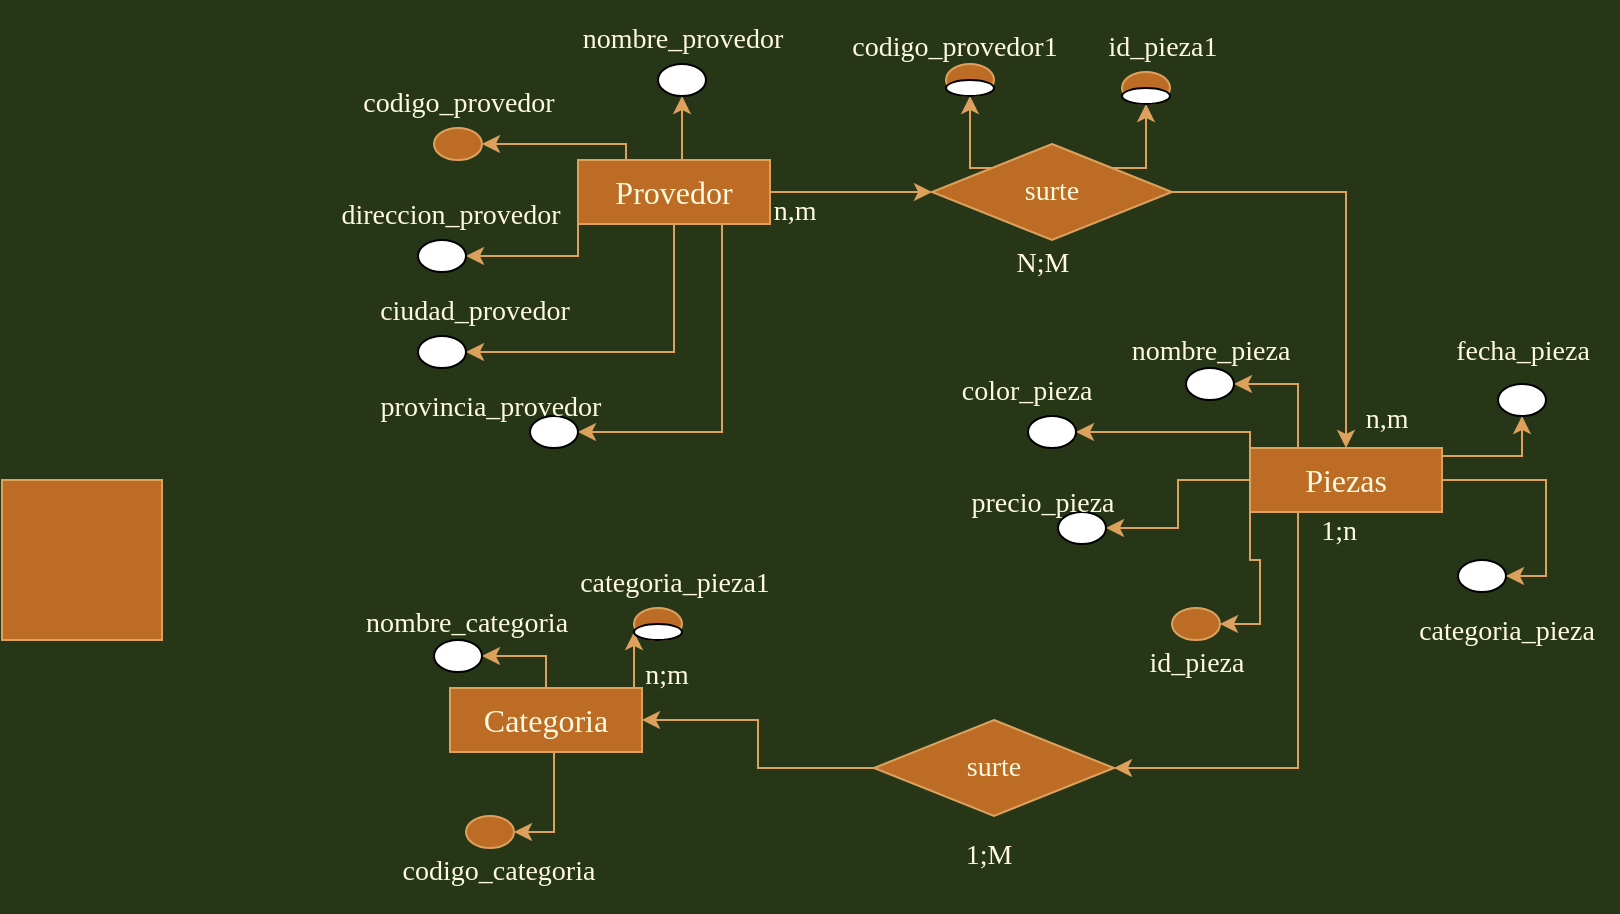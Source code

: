<mxfile version="20.6.0" type="github">
  <diagram id="vqdKbk1CT82JMgPi0jZZ" name="Página-1">
    <mxGraphModel dx="1925" dy="522" grid="1" gridSize="8" guides="1" tooltips="1" connect="1" arrows="1" fold="1" page="1" pageScale="1" pageWidth="850" pageHeight="1100" background="#283618" math="0" shadow="0">
      <root>
        <mxCell id="0" />
        <mxCell id="1" parent="0" />
        <mxCell id="I9pdIn6XA-yDVTDqSmtv-3" style="edgeStyle=orthogonalEdgeStyle;rounded=0;orthogonalLoop=1;jettySize=auto;html=1;exitX=0.5;exitY=0;exitDx=0;exitDy=0;entryX=1;entryY=0.5;entryDx=0;entryDy=0;strokeColor=#DDA15E;fontFamily=Times New Roman;fontSize=16;fontColor=#FEFAE0;fillColor=#BC6C25;" edge="1" parent="1" source="I9pdIn6XA-yDVTDqSmtv-1" target="I9pdIn6XA-yDVTDqSmtv-2">
          <mxGeometry relative="1" as="geometry">
            <Array as="points">
              <mxPoint x="128" y="72" />
            </Array>
          </mxGeometry>
        </mxCell>
        <mxCell id="I9pdIn6XA-yDVTDqSmtv-10" style="edgeStyle=orthogonalEdgeStyle;rounded=0;orthogonalLoop=1;jettySize=auto;html=1;exitX=1;exitY=0.75;exitDx=0;exitDy=0;strokeColor=#DDA15E;fontFamily=Times New Roman;fontSize=14;fontColor=#FEFAE0;fillColor=#BC6C25;" edge="1" parent="1" source="I9pdIn6XA-yDVTDqSmtv-1">
          <mxGeometry relative="1" as="geometry">
            <mxPoint x="184" y="104" as="targetPoint" />
          </mxGeometry>
        </mxCell>
        <mxCell id="I9pdIn6XA-yDVTDqSmtv-11" style="edgeStyle=orthogonalEdgeStyle;rounded=0;orthogonalLoop=1;jettySize=auto;html=1;exitX=0.75;exitY=0;exitDx=0;exitDy=0;entryX=0.5;entryY=1;entryDx=0;entryDy=0;strokeColor=#DDA15E;fontFamily=Times New Roman;fontSize=14;fontColor=#FEFAE0;fillColor=#BC6C25;" edge="1" parent="1" source="I9pdIn6XA-yDVTDqSmtv-1" target="I9pdIn6XA-yDVTDqSmtv-9">
          <mxGeometry relative="1" as="geometry" />
        </mxCell>
        <mxCell id="I9pdIn6XA-yDVTDqSmtv-13" style="edgeStyle=orthogonalEdgeStyle;rounded=0;orthogonalLoop=1;jettySize=auto;html=1;exitX=0.25;exitY=1;exitDx=0;exitDy=0;entryX=1;entryY=0.5;entryDx=0;entryDy=0;strokeColor=#DDA15E;fontFamily=Times New Roman;fontSize=14;fontColor=#FEFAE0;fillColor=#BC6C25;" edge="1" parent="1" source="I9pdIn6XA-yDVTDqSmtv-1" target="I9pdIn6XA-yDVTDqSmtv-8">
          <mxGeometry relative="1" as="geometry">
            <Array as="points">
              <mxPoint x="104" y="128" />
            </Array>
          </mxGeometry>
        </mxCell>
        <mxCell id="I9pdIn6XA-yDVTDqSmtv-14" style="edgeStyle=orthogonalEdgeStyle;rounded=0;orthogonalLoop=1;jettySize=auto;html=1;exitX=0.5;exitY=1;exitDx=0;exitDy=0;entryX=1;entryY=0.5;entryDx=0;entryDy=0;strokeColor=#DDA15E;fontFamily=Times New Roman;fontSize=14;fontColor=#FEFAE0;fillColor=#BC6C25;" edge="1" parent="1" source="I9pdIn6XA-yDVTDqSmtv-1" target="I9pdIn6XA-yDVTDqSmtv-5">
          <mxGeometry relative="1" as="geometry" />
        </mxCell>
        <mxCell id="I9pdIn6XA-yDVTDqSmtv-18" style="edgeStyle=orthogonalEdgeStyle;rounded=0;orthogonalLoop=1;jettySize=auto;html=1;exitX=0.75;exitY=1;exitDx=0;exitDy=0;entryX=1;entryY=0.5;entryDx=0;entryDy=0;strokeColor=#DDA15E;fontFamily=Times New Roman;fontSize=14;fontColor=#FEFAE0;fillColor=#BC6C25;" edge="1" parent="1" source="I9pdIn6XA-yDVTDqSmtv-1" target="I9pdIn6XA-yDVTDqSmtv-7">
          <mxGeometry relative="1" as="geometry" />
        </mxCell>
        <mxCell id="I9pdIn6XA-yDVTDqSmtv-27" style="edgeStyle=orthogonalEdgeStyle;rounded=0;orthogonalLoop=1;jettySize=auto;html=1;exitX=1;exitY=0.5;exitDx=0;exitDy=0;entryX=0;entryY=0.5;entryDx=0;entryDy=0;strokeColor=#DDA15E;fontFamily=Times New Roman;fontSize=14;fontColor=#FEFAE0;fillColor=#BC6C25;" edge="1" parent="1" source="I9pdIn6XA-yDVTDqSmtv-1" target="I9pdIn6XA-yDVTDqSmtv-26">
          <mxGeometry relative="1" as="geometry" />
        </mxCell>
        <mxCell id="I9pdIn6XA-yDVTDqSmtv-1" value="Provedor" style="rounded=0;whiteSpace=wrap;html=1;hachureGap=4;jiggle=2;strokeColor=#DDA15E;fontFamily=Times New Roman;fontSize=16;fontColor=#FEFAE0;fillColor=#BC6C25;" vertex="1" parent="1">
          <mxGeometry x="104" y="80" width="96" height="32" as="geometry" />
        </mxCell>
        <mxCell id="I9pdIn6XA-yDVTDqSmtv-2" value="" style="ellipse;whiteSpace=wrap;html=1;strokeColor=#DDA15E;fontFamily=Times New Roman;fontSize=16;fontColor=#FEFAE0;fillColor=#BC6C25;" vertex="1" parent="1">
          <mxGeometry x="32" y="64" width="24" height="16" as="geometry" />
        </mxCell>
        <mxCell id="I9pdIn6XA-yDVTDqSmtv-4" value="codigo_provedor" style="text;html=1;align=center;verticalAlign=middle;resizable=0;points=[];autosize=1;strokeColor=none;fillColor=none;fontSize=14;fontFamily=Times New Roman;fontColor=#FEFAE0;" vertex="1" parent="1">
          <mxGeometry x="-16" y="32" width="120" height="40" as="geometry" />
        </mxCell>
        <mxCell id="I9pdIn6XA-yDVTDqSmtv-5" value="" style="ellipse;whiteSpace=wrap;html=1;fontFamily=Times New Roman;fontSize=14;" vertex="1" parent="1">
          <mxGeometry x="24" y="168" width="24" height="16" as="geometry" />
        </mxCell>
        <mxCell id="I9pdIn6XA-yDVTDqSmtv-6" value="" style="ellipse;whiteSpace=wrap;html=1;fontFamily=Times New Roman;fontSize=14;" vertex="1" parent="1">
          <mxGeometry x="544" y="280" width="24" height="16" as="geometry" />
        </mxCell>
        <mxCell id="I9pdIn6XA-yDVTDqSmtv-7" value="" style="ellipse;whiteSpace=wrap;html=1;fontFamily=Times New Roman;fontSize=14;" vertex="1" parent="1">
          <mxGeometry x="80" y="208" width="24" height="16" as="geometry" />
        </mxCell>
        <mxCell id="I9pdIn6XA-yDVTDqSmtv-8" value="" style="ellipse;whiteSpace=wrap;html=1;fontFamily=Times New Roman;fontSize=14;" vertex="1" parent="1">
          <mxGeometry x="24" y="120" width="24" height="16" as="geometry" />
        </mxCell>
        <mxCell id="I9pdIn6XA-yDVTDqSmtv-9" value="" style="ellipse;whiteSpace=wrap;html=1;fontFamily=Times New Roman;fontSize=14;" vertex="1" parent="1">
          <mxGeometry x="144" y="32" width="24" height="16" as="geometry" />
        </mxCell>
        <mxCell id="I9pdIn6XA-yDVTDqSmtv-19" value="ciudad_provedor" style="text;html=1;align=center;verticalAlign=middle;resizable=0;points=[];autosize=1;strokeColor=none;fillColor=none;fontSize=14;fontFamily=Times New Roman;fontColor=#FEFAE0;" vertex="1" parent="1">
          <mxGeometry x="-4" y="136" width="112" height="40" as="geometry" />
        </mxCell>
        <mxCell id="I9pdIn6XA-yDVTDqSmtv-20" value="provincia_provedor" style="text;html=1;align=center;verticalAlign=middle;resizable=0;points=[];autosize=1;strokeColor=none;fillColor=none;fontSize=14;fontFamily=Times New Roman;fontColor=#FEFAE0;" vertex="1" parent="1">
          <mxGeometry x="-4" y="184" width="128" height="40" as="geometry" />
        </mxCell>
        <mxCell id="I9pdIn6XA-yDVTDqSmtv-21" value="nombre_provedor" style="text;html=1;align=center;verticalAlign=middle;resizable=0;points=[];autosize=1;strokeColor=none;fillColor=none;fontSize=14;fontFamily=Times New Roman;fontColor=#FEFAE0;" vertex="1" parent="1">
          <mxGeometry x="96" width="120" height="40" as="geometry" />
        </mxCell>
        <mxCell id="I9pdIn6XA-yDVTDqSmtv-22" value="direccion_provedor" style="text;html=1;align=center;verticalAlign=middle;resizable=0;points=[];autosize=1;strokeColor=none;fillColor=none;fontSize=14;fontFamily=Times New Roman;fontColor=#FEFAE0;" vertex="1" parent="1">
          <mxGeometry x="-24" y="88" width="128" height="40" as="geometry" />
        </mxCell>
        <mxCell id="I9pdIn6XA-yDVTDqSmtv-23" value="" style="ellipse;whiteSpace=wrap;html=1;strokeColor=#DDA15E;fontFamily=Times New Roman;fontSize=16;fontColor=#FEFAE0;fillColor=#BC6C25;" vertex="1" parent="1">
          <mxGeometry x="401" y="304" width="24" height="16" as="geometry" />
        </mxCell>
        <mxCell id="I9pdIn6XA-yDVTDqSmtv-36" style="edgeStyle=orthogonalEdgeStyle;rounded=0;orthogonalLoop=1;jettySize=auto;html=1;exitX=0;exitY=0.5;exitDx=0;exitDy=0;entryX=1;entryY=0.5;entryDx=0;entryDy=0;strokeColor=#DDA15E;fontFamily=Times New Roman;fontSize=14;fontColor=#FEFAE0;fillColor=#BC6C25;" edge="1" parent="1" source="I9pdIn6XA-yDVTDqSmtv-24" target="I9pdIn6XA-yDVTDqSmtv-35">
          <mxGeometry relative="1" as="geometry" />
        </mxCell>
        <mxCell id="I9pdIn6XA-yDVTDqSmtv-38" style="edgeStyle=orthogonalEdgeStyle;rounded=0;orthogonalLoop=1;jettySize=auto;html=1;exitX=0;exitY=0;exitDx=0;exitDy=0;entryX=1;entryY=0.5;entryDx=0;entryDy=0;strokeColor=#DDA15E;fontFamily=Times New Roman;fontSize=14;fontColor=#FEFAE0;fillColor=#BC6C25;" edge="1" parent="1" source="I9pdIn6XA-yDVTDqSmtv-24" target="I9pdIn6XA-yDVTDqSmtv-34">
          <mxGeometry relative="1" as="geometry">
            <Array as="points">
              <mxPoint x="440" y="216" />
            </Array>
          </mxGeometry>
        </mxCell>
        <mxCell id="I9pdIn6XA-yDVTDqSmtv-40" style="edgeStyle=orthogonalEdgeStyle;rounded=0;orthogonalLoop=1;jettySize=auto;html=1;exitX=0.25;exitY=0;exitDx=0;exitDy=0;entryX=1;entryY=0.5;entryDx=0;entryDy=0;strokeColor=#DDA15E;fontFamily=Times New Roman;fontSize=14;fontColor=#FEFAE0;fillColor=#BC6C25;" edge="1" parent="1" source="I9pdIn6XA-yDVTDqSmtv-24" target="I9pdIn6XA-yDVTDqSmtv-32">
          <mxGeometry relative="1" as="geometry" />
        </mxCell>
        <mxCell id="I9pdIn6XA-yDVTDqSmtv-41" style="edgeStyle=orthogonalEdgeStyle;rounded=0;orthogonalLoop=1;jettySize=auto;html=1;exitX=0;exitY=1;exitDx=0;exitDy=0;entryX=1;entryY=0.5;entryDx=0;entryDy=0;strokeColor=#DDA15E;fontFamily=Times New Roman;fontSize=14;fontColor=#FEFAE0;fillColor=#BC6C25;" edge="1" parent="1" source="I9pdIn6XA-yDVTDqSmtv-24" target="I9pdIn6XA-yDVTDqSmtv-23">
          <mxGeometry relative="1" as="geometry" />
        </mxCell>
        <mxCell id="I9pdIn6XA-yDVTDqSmtv-62" style="edgeStyle=orthogonalEdgeStyle;rounded=0;orthogonalLoop=1;jettySize=auto;html=1;exitX=1;exitY=0.5;exitDx=0;exitDy=0;entryX=1;entryY=0.5;entryDx=0;entryDy=0;strokeColor=#DDA15E;fontFamily=Times New Roman;fontSize=14;fontColor=#FEFAE0;fillColor=#BC6C25;" edge="1" parent="1" source="I9pdIn6XA-yDVTDqSmtv-24" target="I9pdIn6XA-yDVTDqSmtv-6">
          <mxGeometry relative="1" as="geometry" />
        </mxCell>
        <mxCell id="I9pdIn6XA-yDVTDqSmtv-65" style="edgeStyle=orthogonalEdgeStyle;rounded=0;orthogonalLoop=1;jettySize=auto;html=1;exitX=0.25;exitY=1;exitDx=0;exitDy=0;entryX=1;entryY=0.5;entryDx=0;entryDy=0;strokeColor=#DDA15E;fontFamily=Times New Roman;fontSize=14;fontColor=#FEFAE0;fillColor=#BC6C25;" edge="1" parent="1" source="I9pdIn6XA-yDVTDqSmtv-24" target="I9pdIn6XA-yDVTDqSmtv-64">
          <mxGeometry relative="1" as="geometry" />
        </mxCell>
        <mxCell id="I9pdIn6XA-yDVTDqSmtv-72" style="edgeStyle=orthogonalEdgeStyle;rounded=0;orthogonalLoop=1;jettySize=auto;html=1;exitX=1;exitY=0;exitDx=0;exitDy=0;entryX=0.5;entryY=1;entryDx=0;entryDy=0;strokeColor=#DDA15E;fontFamily=Times New Roman;fontSize=14;fontColor=#FEFAE0;fillColor=#BC6C25;" edge="1" parent="1" source="I9pdIn6XA-yDVTDqSmtv-24" target="I9pdIn6XA-yDVTDqSmtv-71">
          <mxGeometry relative="1" as="geometry">
            <Array as="points">
              <mxPoint x="536" y="228" />
              <mxPoint x="576" y="228" />
            </Array>
          </mxGeometry>
        </mxCell>
        <mxCell id="I9pdIn6XA-yDVTDqSmtv-24" value="Piezas" style="rounded=0;whiteSpace=wrap;html=1;hachureGap=4;jiggle=2;strokeColor=#DDA15E;fontFamily=Times New Roman;fontSize=16;fontColor=#FEFAE0;fillColor=#BC6C25;" vertex="1" parent="1">
          <mxGeometry x="440" y="224" width="96" height="32" as="geometry" />
        </mxCell>
        <mxCell id="I9pdIn6XA-yDVTDqSmtv-28" style="edgeStyle=orthogonalEdgeStyle;rounded=0;orthogonalLoop=1;jettySize=auto;html=1;exitX=1;exitY=0.5;exitDx=0;exitDy=0;entryX=0.5;entryY=0;entryDx=0;entryDy=0;strokeColor=#DDA15E;fontFamily=Times New Roman;fontSize=14;fontColor=#FEFAE0;fillColor=#BC6C25;" edge="1" parent="1" source="I9pdIn6XA-yDVTDqSmtv-26" target="I9pdIn6XA-yDVTDqSmtv-24">
          <mxGeometry relative="1" as="geometry" />
        </mxCell>
        <mxCell id="I9pdIn6XA-yDVTDqSmtv-52" style="edgeStyle=orthogonalEdgeStyle;rounded=0;orthogonalLoop=1;jettySize=auto;html=1;exitX=0;exitY=0;exitDx=0;exitDy=0;entryX=0.5;entryY=1;entryDx=0;entryDy=0;strokeColor=#DDA15E;fontFamily=Times New Roman;fontSize=14;fontColor=#FEFAE0;fillColor=#BC6C25;" edge="1" parent="1" source="I9pdIn6XA-yDVTDqSmtv-26" target="I9pdIn6XA-yDVTDqSmtv-51">
          <mxGeometry relative="1" as="geometry" />
        </mxCell>
        <mxCell id="I9pdIn6XA-yDVTDqSmtv-56" style="edgeStyle=orthogonalEdgeStyle;rounded=0;orthogonalLoop=1;jettySize=auto;html=1;exitX=1;exitY=0;exitDx=0;exitDy=0;entryX=0.5;entryY=1;entryDx=0;entryDy=0;strokeColor=#DDA15E;fontFamily=Times New Roman;fontSize=14;fontColor=#FEFAE0;fillColor=#BC6C25;" edge="1" parent="1" source="I9pdIn6XA-yDVTDqSmtv-26" target="I9pdIn6XA-yDVTDqSmtv-54">
          <mxGeometry relative="1" as="geometry" />
        </mxCell>
        <mxCell id="I9pdIn6XA-yDVTDqSmtv-26" value="surte" style="rhombus;whiteSpace=wrap;html=1;strokeColor=#DDA15E;fontFamily=Times New Roman;fontSize=14;fontColor=#FEFAE0;fillColor=#BC6C25;" vertex="1" parent="1">
          <mxGeometry x="281" y="72" width="120" height="48" as="geometry" />
        </mxCell>
        <mxCell id="I9pdIn6XA-yDVTDqSmtv-31" value="id_pieza" style="text;html=1;align=center;verticalAlign=middle;resizable=0;points=[];autosize=1;strokeColor=none;fillColor=none;fontSize=14;fontFamily=Times New Roman;fontColor=#FEFAE0;" vertex="1" parent="1">
          <mxGeometry x="381" y="312" width="64" height="40" as="geometry" />
        </mxCell>
        <mxCell id="I9pdIn6XA-yDVTDqSmtv-32" value="" style="ellipse;whiteSpace=wrap;html=1;fontFamily=Times New Roman;fontSize=14;" vertex="1" parent="1">
          <mxGeometry x="408" y="184" width="24" height="16" as="geometry" />
        </mxCell>
        <mxCell id="I9pdIn6XA-yDVTDqSmtv-34" value="" style="ellipse;whiteSpace=wrap;html=1;fontFamily=Times New Roman;fontSize=14;" vertex="1" parent="1">
          <mxGeometry x="329" y="208" width="24" height="16" as="geometry" />
        </mxCell>
        <mxCell id="I9pdIn6XA-yDVTDqSmtv-35" value="" style="ellipse;whiteSpace=wrap;html=1;fontFamily=Times New Roman;fontSize=14;" vertex="1" parent="1">
          <mxGeometry x="344" y="256" width="24" height="16" as="geometry" />
        </mxCell>
        <mxCell id="I9pdIn6XA-yDVTDqSmtv-44" value="categoria_pieza" style="text;html=1;align=center;verticalAlign=middle;resizable=0;points=[];autosize=1;strokeColor=none;fillColor=none;fontSize=14;fontFamily=Times New Roman;fontColor=#FEFAE0;" vertex="1" parent="1">
          <mxGeometry x="512" y="296" width="112" height="40" as="geometry" />
        </mxCell>
        <mxCell id="I9pdIn6XA-yDVTDqSmtv-45" value="precio_pieza" style="text;html=1;align=center;verticalAlign=middle;resizable=0;points=[];autosize=1;strokeColor=none;fillColor=none;fontSize=14;fontFamily=Times New Roman;fontColor=#FEFAE0;" vertex="1" parent="1">
          <mxGeometry x="288" y="232" width="96" height="40" as="geometry" />
        </mxCell>
        <mxCell id="I9pdIn6XA-yDVTDqSmtv-46" value="color_pieza" style="text;html=1;align=center;verticalAlign=middle;resizable=0;points=[];autosize=1;strokeColor=none;fillColor=none;fontSize=14;fontFamily=Times New Roman;fontColor=#FEFAE0;" vertex="1" parent="1">
          <mxGeometry x="284" y="176" width="88" height="40" as="geometry" />
        </mxCell>
        <mxCell id="I9pdIn6XA-yDVTDqSmtv-47" value="nombre_pieza" style="text;html=1;align=center;verticalAlign=middle;resizable=0;points=[];autosize=1;strokeColor=none;fillColor=none;fontSize=14;fontFamily=Times New Roman;fontColor=#FEFAE0;" vertex="1" parent="1">
          <mxGeometry x="372" y="156" width="96" height="40" as="geometry" />
        </mxCell>
        <mxCell id="I9pdIn6XA-yDVTDqSmtv-48" value="" style="ellipse;whiteSpace=wrap;html=1;strokeColor=#DDA15E;fontFamily=Times New Roman;fontSize=16;fontColor=#FEFAE0;fillColor=#BC6C25;" vertex="1" parent="1">
          <mxGeometry x="288" y="32" width="24" height="16" as="geometry" />
        </mxCell>
        <mxCell id="I9pdIn6XA-yDVTDqSmtv-51" value="" style="ellipse;whiteSpace=wrap;html=1;fontFamily=Times New Roman;fontSize=14;" vertex="1" parent="1">
          <mxGeometry x="288" y="40" width="24" height="8" as="geometry" />
        </mxCell>
        <mxCell id="I9pdIn6XA-yDVTDqSmtv-53" value="" style="ellipse;whiteSpace=wrap;html=1;strokeColor=#DDA15E;fontFamily=Times New Roman;fontSize=16;fontColor=#FEFAE0;fillColor=#BC6C25;" vertex="1" parent="1">
          <mxGeometry x="376" y="36" width="24" height="16" as="geometry" />
        </mxCell>
        <mxCell id="I9pdIn6XA-yDVTDqSmtv-54" value="" style="ellipse;whiteSpace=wrap;html=1;fontFamily=Times New Roman;fontSize=14;" vertex="1" parent="1">
          <mxGeometry x="376" y="44" width="24" height="8" as="geometry" />
        </mxCell>
        <mxCell id="I9pdIn6XA-yDVTDqSmtv-57" value="n,m" style="text;html=1;align=center;verticalAlign=middle;resizable=0;points=[];autosize=1;strokeColor=none;fillColor=none;fontSize=14;fontFamily=Times New Roman;fontColor=#FEFAE0;" vertex="1" parent="1">
          <mxGeometry x="192" y="86" width="40" height="40" as="geometry" />
        </mxCell>
        <mxCell id="I9pdIn6XA-yDVTDqSmtv-58" value="n,m" style="text;html=1;align=center;verticalAlign=middle;resizable=0;points=[];autosize=1;strokeColor=none;fillColor=none;fontSize=14;fontFamily=Times New Roman;fontColor=#FEFAE0;" vertex="1" parent="1">
          <mxGeometry x="488" y="190" width="40" height="40" as="geometry" />
        </mxCell>
        <mxCell id="I9pdIn6XA-yDVTDqSmtv-59" value="N;M" style="text;html=1;align=center;verticalAlign=middle;resizable=0;points=[];autosize=1;strokeColor=none;fillColor=none;fontSize=14;fontFamily=Times New Roman;fontColor=#FEFAE0;" vertex="1" parent="1">
          <mxGeometry x="312" y="112" width="48" height="40" as="geometry" />
        </mxCell>
        <mxCell id="I9pdIn6XA-yDVTDqSmtv-60" value="id_pieza1" style="text;html=1;align=center;verticalAlign=middle;resizable=0;points=[];autosize=1;strokeColor=none;fillColor=none;fontSize=14;fontFamily=Times New Roman;fontColor=#FEFAE0;" vertex="1" parent="1">
          <mxGeometry x="360" y="4" width="72" height="40" as="geometry" />
        </mxCell>
        <mxCell id="I9pdIn6XA-yDVTDqSmtv-61" value="codigo_provedor1" style="text;html=1;align=center;verticalAlign=middle;resizable=0;points=[];autosize=1;strokeColor=none;fillColor=none;fontSize=14;fontFamily=Times New Roman;fontColor=#FEFAE0;" vertex="1" parent="1">
          <mxGeometry x="232" y="4" width="120" height="40" as="geometry" />
        </mxCell>
        <mxCell id="I9pdIn6XA-yDVTDqSmtv-77" style="edgeStyle=orthogonalEdgeStyle;rounded=0;orthogonalLoop=1;jettySize=auto;html=1;exitX=0;exitY=0.5;exitDx=0;exitDy=0;entryX=1;entryY=0.5;entryDx=0;entryDy=0;strokeColor=#DDA15E;fontFamily=Times New Roman;fontSize=14;fontColor=#FEFAE0;fillColor=#BC6C25;" edge="1" parent="1" source="I9pdIn6XA-yDVTDqSmtv-64" target="I9pdIn6XA-yDVTDqSmtv-66">
          <mxGeometry relative="1" as="geometry" />
        </mxCell>
        <mxCell id="I9pdIn6XA-yDVTDqSmtv-64" value="surte" style="rhombus;whiteSpace=wrap;html=1;strokeColor=#DDA15E;fontFamily=Times New Roman;fontSize=14;fontColor=#FEFAE0;fillColor=#BC6C25;" vertex="1" parent="1">
          <mxGeometry x="252" y="360" width="120" height="48" as="geometry" />
        </mxCell>
        <mxCell id="I9pdIn6XA-yDVTDqSmtv-73" style="edgeStyle=orthogonalEdgeStyle;rounded=0;orthogonalLoop=1;jettySize=auto;html=1;exitX=0.5;exitY=0;exitDx=0;exitDy=0;entryX=1;entryY=0.5;entryDx=0;entryDy=0;strokeColor=#DDA15E;fontFamily=Times New Roman;fontSize=14;fontColor=#FEFAE0;fillColor=#BC6C25;" edge="1" parent="1" source="I9pdIn6XA-yDVTDqSmtv-66" target="I9pdIn6XA-yDVTDqSmtv-70">
          <mxGeometry relative="1" as="geometry">
            <Array as="points">
              <mxPoint x="88" y="328" />
            </Array>
          </mxGeometry>
        </mxCell>
        <mxCell id="I9pdIn6XA-yDVTDqSmtv-78" style="edgeStyle=orthogonalEdgeStyle;rounded=0;orthogonalLoop=1;jettySize=auto;html=1;exitX=0.5;exitY=1;exitDx=0;exitDy=0;entryX=1;entryY=0.5;entryDx=0;entryDy=0;strokeColor=#DDA15E;fontFamily=Times New Roman;fontSize=14;fontColor=#FEFAE0;fillColor=#BC6C25;" edge="1" parent="1" source="I9pdIn6XA-yDVTDqSmtv-66" target="I9pdIn6XA-yDVTDqSmtv-76">
          <mxGeometry relative="1" as="geometry">
            <Array as="points">
              <mxPoint x="92" y="376" />
              <mxPoint x="92" y="416" />
            </Array>
          </mxGeometry>
        </mxCell>
        <mxCell id="I9pdIn6XA-yDVTDqSmtv-89" style="edgeStyle=orthogonalEdgeStyle;rounded=0;orthogonalLoop=1;jettySize=auto;html=1;exitX=0.75;exitY=0;exitDx=0;exitDy=0;entryX=0;entryY=0.5;entryDx=0;entryDy=0;strokeColor=#DDA15E;fontFamily=Times New Roman;fontSize=14;fontColor=#FEFAE0;fillColor=#BC6C25;" edge="1" parent="1" source="I9pdIn6XA-yDVTDqSmtv-66" target="I9pdIn6XA-yDVTDqSmtv-87">
          <mxGeometry relative="1" as="geometry" />
        </mxCell>
        <mxCell id="I9pdIn6XA-yDVTDqSmtv-66" value="Categoria" style="rounded=0;whiteSpace=wrap;html=1;hachureGap=4;jiggle=2;strokeColor=#DDA15E;fontFamily=Times New Roman;fontSize=16;fontColor=#FEFAE0;fillColor=#BC6C25;" vertex="1" parent="1">
          <mxGeometry x="40" y="344" width="96" height="32" as="geometry" />
        </mxCell>
        <mxCell id="I9pdIn6XA-yDVTDqSmtv-67" value="nombre_categoria" style="text;html=1;align=center;verticalAlign=middle;resizable=0;points=[];autosize=1;strokeColor=none;fillColor=none;fontSize=14;fontFamily=Times New Roman;fontColor=#FEFAE0;" vertex="1" parent="1">
          <mxGeometry x="-12" y="292" width="120" height="40" as="geometry" />
        </mxCell>
        <mxCell id="I9pdIn6XA-yDVTDqSmtv-68" value="codigo_categoria" style="text;html=1;align=center;verticalAlign=middle;resizable=0;points=[];autosize=1;strokeColor=none;fillColor=none;fontSize=14;fontFamily=Times New Roman;fontColor=#FEFAE0;" vertex="1" parent="1">
          <mxGeometry x="4" y="416" width="120" height="40" as="geometry" />
        </mxCell>
        <mxCell id="I9pdIn6XA-yDVTDqSmtv-69" value="fecha_pieza" style="text;html=1;align=center;verticalAlign=middle;resizable=0;points=[];autosize=1;strokeColor=none;fillColor=none;fontSize=14;fontFamily=Times New Roman;fontColor=#FEFAE0;" vertex="1" parent="1">
          <mxGeometry x="532" y="156" width="88" height="40" as="geometry" />
        </mxCell>
        <mxCell id="I9pdIn6XA-yDVTDqSmtv-70" value="" style="ellipse;whiteSpace=wrap;html=1;fontFamily=Times New Roman;fontSize=14;" vertex="1" parent="1">
          <mxGeometry x="32" y="320" width="24" height="16" as="geometry" />
        </mxCell>
        <mxCell id="I9pdIn6XA-yDVTDqSmtv-71" value="" style="ellipse;whiteSpace=wrap;html=1;fontFamily=Times New Roman;fontSize=14;" vertex="1" parent="1">
          <mxGeometry x="564" y="192" width="24" height="16" as="geometry" />
        </mxCell>
        <mxCell id="I9pdIn6XA-yDVTDqSmtv-76" value="" style="ellipse;whiteSpace=wrap;html=1;strokeColor=#DDA15E;fontFamily=Times New Roman;fontSize=16;fontColor=#FEFAE0;fillColor=#BC6C25;" vertex="1" parent="1">
          <mxGeometry x="48" y="408" width="24" height="16" as="geometry" />
        </mxCell>
        <mxCell id="I9pdIn6XA-yDVTDqSmtv-79" value="1;n" style="text;html=1;align=center;verticalAlign=middle;resizable=0;points=[];autosize=1;strokeColor=none;fillColor=none;fontSize=14;fontFamily=Times New Roman;fontColor=#FEFAE0;" vertex="1" parent="1">
          <mxGeometry x="464" y="246" width="40" height="40" as="geometry" />
        </mxCell>
        <mxCell id="I9pdIn6XA-yDVTDqSmtv-80" value="n;m" style="text;html=1;align=center;verticalAlign=middle;resizable=0;points=[];autosize=1;strokeColor=none;fillColor=none;fontSize=14;fontFamily=Times New Roman;fontColor=#FEFAE0;" vertex="1" parent="1">
          <mxGeometry x="128" y="318" width="40" height="40" as="geometry" />
        </mxCell>
        <mxCell id="I9pdIn6XA-yDVTDqSmtv-81" value="1;M" style="text;html=1;align=center;verticalAlign=middle;resizable=0;points=[];autosize=1;strokeColor=none;fillColor=none;fontSize=14;fontFamily=Times New Roman;fontColor=#FEFAE0;" vertex="1" parent="1">
          <mxGeometry x="289" y="408" width="40" height="40" as="geometry" />
        </mxCell>
        <mxCell id="I9pdIn6XA-yDVTDqSmtv-86" value="" style="ellipse;whiteSpace=wrap;html=1;strokeColor=#DDA15E;fontFamily=Times New Roman;fontSize=16;fontColor=#FEFAE0;fillColor=#BC6C25;" vertex="1" parent="1">
          <mxGeometry x="132" y="304" width="24" height="16" as="geometry" />
        </mxCell>
        <mxCell id="I9pdIn6XA-yDVTDqSmtv-87" value="" style="ellipse;whiteSpace=wrap;html=1;fontFamily=Times New Roman;fontSize=14;" vertex="1" parent="1">
          <mxGeometry x="132" y="312" width="24" height="8" as="geometry" />
        </mxCell>
        <mxCell id="I9pdIn6XA-yDVTDqSmtv-88" value="categoria_pieza1" style="text;html=1;align=center;verticalAlign=middle;resizable=0;points=[];autosize=1;strokeColor=none;fillColor=none;fontSize=14;fontFamily=Times New Roman;fontColor=#FEFAE0;" vertex="1" parent="1">
          <mxGeometry x="96" y="272" width="112" height="40" as="geometry" />
        </mxCell>
        <mxCell id="I9pdIn6XA-yDVTDqSmtv-90" value="" style="whiteSpace=wrap;html=1;aspect=fixed;strokeColor=#DDA15E;fontFamily=Times New Roman;fontSize=14;fontColor=#FEFAE0;fillColor=#BC6C25;" vertex="1" parent="1">
          <mxGeometry x="-184" y="240" width="80" height="80" as="geometry" />
        </mxCell>
      </root>
    </mxGraphModel>
  </diagram>
</mxfile>
